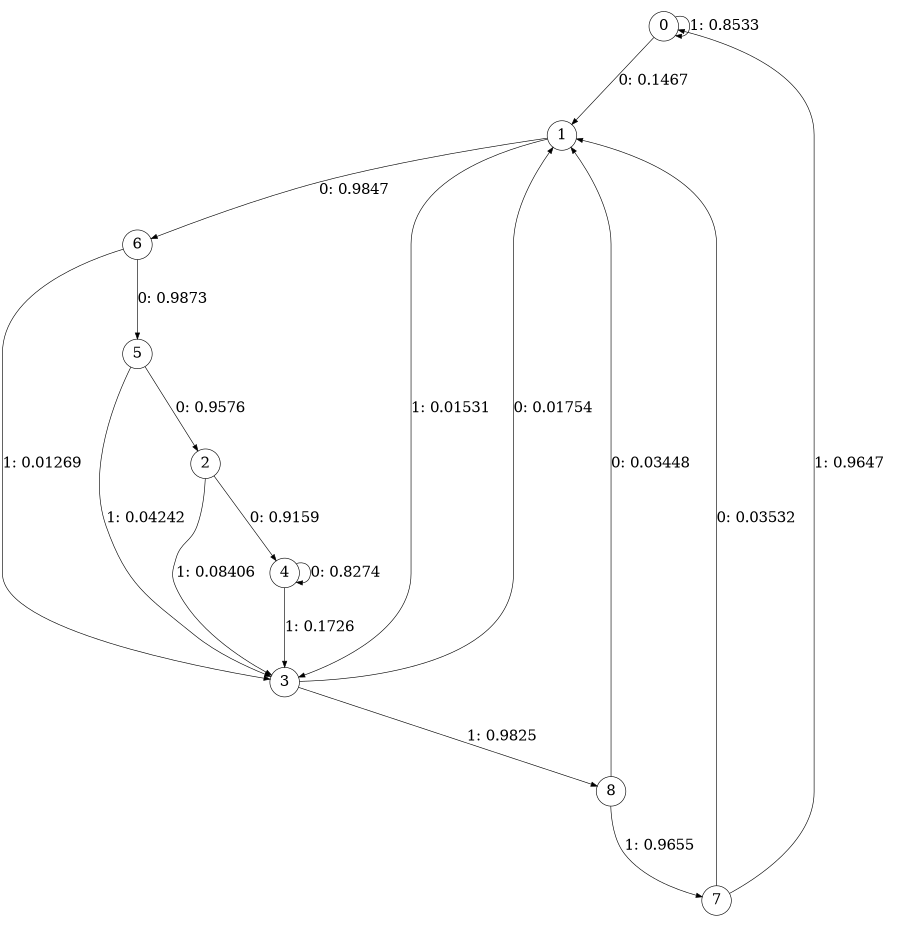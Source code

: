 digraph "ch4_random_short_L13" {
size = "6,8.5";
ratio = "fill";
node [shape = circle];
node [fontsize = 24];
edge [fontsize = 24];
0 -> 1 [label = "0: 0.1467   "];
0 -> 0 [label = "1: 0.8533   "];
1 -> 6 [label = "0: 0.9847   "];
1 -> 3 [label = "1: 0.01531  "];
2 -> 4 [label = "0: 0.9159   "];
2 -> 3 [label = "1: 0.08406  "];
3 -> 1 [label = "0: 0.01754  "];
3 -> 8 [label = "1: 0.9825   "];
4 -> 4 [label = "0: 0.8274   "];
4 -> 3 [label = "1: 0.1726   "];
5 -> 2 [label = "0: 0.9576   "];
5 -> 3 [label = "1: 0.04242  "];
6 -> 5 [label = "0: 0.9873   "];
6 -> 3 [label = "1: 0.01269  "];
7 -> 1 [label = "0: 0.03532  "];
7 -> 0 [label = "1: 0.9647   "];
8 -> 1 [label = "0: 0.03448  "];
8 -> 7 [label = "1: 0.9655   "];
}